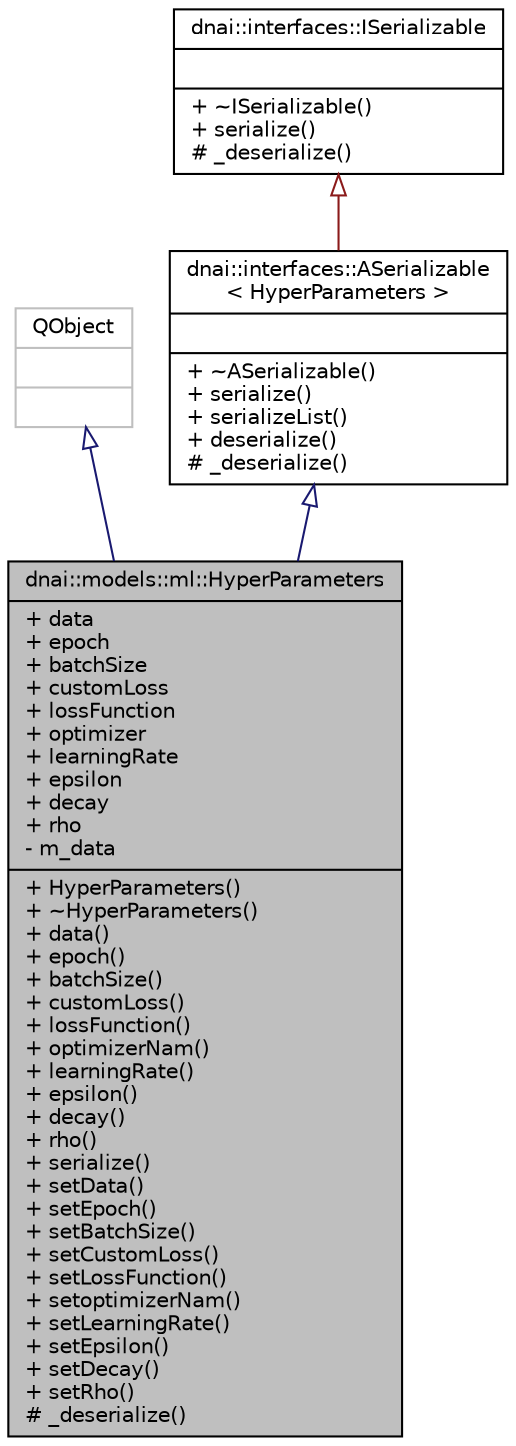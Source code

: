 digraph "dnai::models::ml::HyperParameters"
{
  edge [fontname="Helvetica",fontsize="10",labelfontname="Helvetica",labelfontsize="10"];
  node [fontname="Helvetica",fontsize="10",shape=record];
  Node1 [label="{dnai::models::ml::HyperParameters\n|+ data\l+ epoch\l+ batchSize\l+ customLoss\l+ lossFunction\l+ optimizer\l+ learningRate\l+ epsilon\l+ decay\l+ rho\l- m_data\l|+ HyperParameters()\l+ ~HyperParameters()\l+ data()\l+ epoch()\l+ batchSize()\l+ customLoss()\l+ lossFunction()\l+ optimizerNam()\l+ learningRate()\l+ epsilon()\l+ decay()\l+ rho()\l+ serialize()\l+ setData()\l+ setEpoch()\l+ setBatchSize()\l+ setCustomLoss()\l+ setLossFunction()\l+ setoptimizerNam()\l+ setLearningRate()\l+ setEpsilon()\l+ setDecay()\l+ setRho()\l# _deserialize()\l}",height=0.2,width=0.4,color="black", fillcolor="grey75", style="filled", fontcolor="black"];
  Node2 -> Node1 [dir="back",color="midnightblue",fontsize="10",style="solid",arrowtail="onormal",fontname="Helvetica"];
  Node2 [label="{QObject\n||}",height=0.2,width=0.4,color="grey75", fillcolor="white", style="filled"];
  Node3 -> Node1 [dir="back",color="midnightblue",fontsize="10",style="solid",arrowtail="onormal",fontname="Helvetica"];
  Node3 [label="{dnai::interfaces::ASerializable\l\< HyperParameters \>\n||+ ~ASerializable()\l+ serialize()\l+ serializeList()\l+ deserialize()\l# _deserialize()\l}",height=0.2,width=0.4,color="black", fillcolor="white", style="filled",URL="$classdnai_1_1interfaces_1_1_a_serializable.html"];
  Node4 -> Node3 [dir="back",color="firebrick4",fontsize="10",style="solid",arrowtail="onormal",fontname="Helvetica"];
  Node4 [label="{dnai::interfaces::ISerializable\n||+ ~ISerializable()\l+ serialize()\l# _deserialize()\l}",height=0.2,width=0.4,color="black", fillcolor="white", style="filled",URL="$classdnai_1_1interfaces_1_1_i_serializable.html",tooltip="Allow inherited class to serialize and deserialize itself. "];
}
